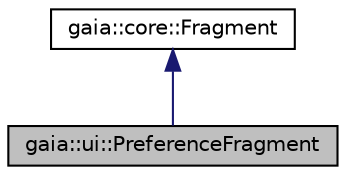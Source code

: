digraph G
{
  edge [fontname="Helvetica",fontsize="10",labelfontname="Helvetica",labelfontsize="10"];
  node [fontname="Helvetica",fontsize="10",shape=record];
  Node1 [label="gaia::ui::PreferenceFragment",height=0.2,width=0.4,color="black", fillcolor="grey75", style="filled" fontcolor="black"];
  Node2 -> Node1 [dir=back,color="midnightblue",fontsize="10",style="solid",fontname="Helvetica"];
  Node2 [label="gaia::core::Fragment",height=0.2,width=0.4,color="black", fillcolor="white", style="filled",URL="$d7/dc0/classgaia_1_1core_1_1_fragment.html",tooltip="A Fragment is a piece of an application&#39;s user interface or behavior that can be placed in an Page..."];
}
